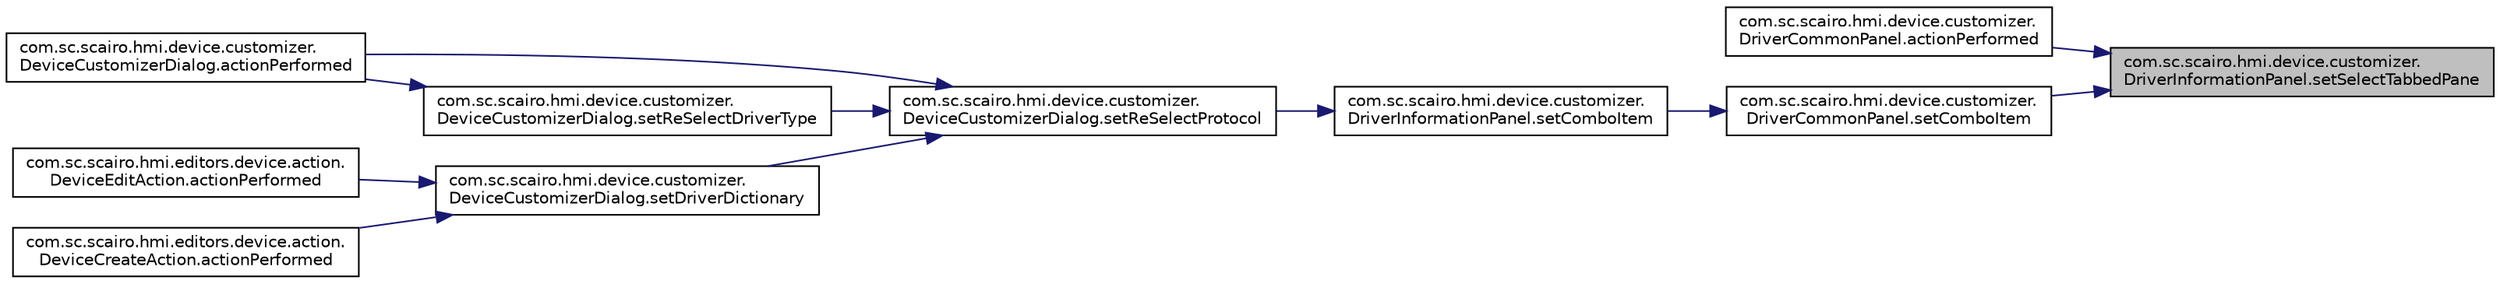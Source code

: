digraph "com.sc.scairo.hmi.device.customizer.DriverInformationPanel.setSelectTabbedPane"
{
 // LATEX_PDF_SIZE
  edge [fontname="Helvetica",fontsize="10",labelfontname="Helvetica",labelfontsize="10"];
  node [fontname="Helvetica",fontsize="10",shape=record];
  rankdir="RL";
  Node1 [label="com.sc.scairo.hmi.device.customizer.\lDriverInformationPanel.setSelectTabbedPane",height=0.2,width=0.4,color="black", fillcolor="grey75", style="filled", fontcolor="black",tooltip=" "];
  Node1 -> Node2 [dir="back",color="midnightblue",fontsize="10",style="solid",fontname="Helvetica"];
  Node2 [label="com.sc.scairo.hmi.device.customizer.\lDriverCommonPanel.actionPerformed",height=0.2,width=0.4,color="black", fillcolor="white", style="filled",URL="$classcom_1_1sc_1_1scairo_1_1hmi_1_1device_1_1customizer_1_1_driver_common_panel.html#a8726e175e91e6da7b390a86cf0130689",tooltip=" "];
  Node1 -> Node3 [dir="back",color="midnightblue",fontsize="10",style="solid",fontname="Helvetica"];
  Node3 [label="com.sc.scairo.hmi.device.customizer.\lDriverCommonPanel.setComboItem",height=0.2,width=0.4,color="black", fillcolor="white", style="filled",URL="$classcom_1_1sc_1_1scairo_1_1hmi_1_1device_1_1customizer_1_1_driver_common_panel.html#ad322fa3331f4595982fefbe3360cfb24",tooltip=" "];
  Node3 -> Node4 [dir="back",color="midnightblue",fontsize="10",style="solid",fontname="Helvetica"];
  Node4 [label="com.sc.scairo.hmi.device.customizer.\lDriverInformationPanel.setComboItem",height=0.2,width=0.4,color="black", fillcolor="white", style="filled",URL="$classcom_1_1sc_1_1scairo_1_1hmi_1_1device_1_1customizer_1_1_driver_information_panel.html#a7b8c01a9dda621ea473eab3ee3eda73f",tooltip=" "];
  Node4 -> Node5 [dir="back",color="midnightblue",fontsize="10",style="solid",fontname="Helvetica"];
  Node5 [label="com.sc.scairo.hmi.device.customizer.\lDeviceCustomizerDialog.setReSelectProtocol",height=0.2,width=0.4,color="black", fillcolor="white", style="filled",URL="$classcom_1_1sc_1_1scairo_1_1hmi_1_1device_1_1customizer_1_1_device_customizer_dialog.html#a619789350c4214e55e3593ebabda1b4f",tooltip=" "];
  Node5 -> Node6 [dir="back",color="midnightblue",fontsize="10",style="solid",fontname="Helvetica"];
  Node6 [label="com.sc.scairo.hmi.device.customizer.\lDeviceCustomizerDialog.actionPerformed",height=0.2,width=0.4,color="black", fillcolor="white", style="filled",URL="$classcom_1_1sc_1_1scairo_1_1hmi_1_1device_1_1customizer_1_1_device_customizer_dialog.html#addf6e459d0ac05e7461d5a904ab58c76",tooltip=" "];
  Node5 -> Node7 [dir="back",color="midnightblue",fontsize="10",style="solid",fontname="Helvetica"];
  Node7 [label="com.sc.scairo.hmi.device.customizer.\lDeviceCustomizerDialog.setDriverDictionary",height=0.2,width=0.4,color="black", fillcolor="white", style="filled",URL="$classcom_1_1sc_1_1scairo_1_1hmi_1_1device_1_1customizer_1_1_device_customizer_dialog.html#a66c7294452691540c1df1f6fe9323921",tooltip=" "];
  Node7 -> Node8 [dir="back",color="midnightblue",fontsize="10",style="solid",fontname="Helvetica"];
  Node8 [label="com.sc.scairo.hmi.editors.device.action.\lDeviceEditAction.actionPerformed",height=0.2,width=0.4,color="black", fillcolor="white", style="filled",URL="$classcom_1_1sc_1_1scairo_1_1hmi_1_1editors_1_1device_1_1action_1_1_device_edit_action.html#a33875a8724e6a1a31fad3e12a3f81cad",tooltip=" "];
  Node7 -> Node9 [dir="back",color="midnightblue",fontsize="10",style="solid",fontname="Helvetica"];
  Node9 [label="com.sc.scairo.hmi.editors.device.action.\lDeviceCreateAction.actionPerformed",height=0.2,width=0.4,color="black", fillcolor="white", style="filled",URL="$classcom_1_1sc_1_1scairo_1_1hmi_1_1editors_1_1device_1_1action_1_1_device_create_action.html#a760128996c7068b6ce1d22a5562bd512",tooltip=" "];
  Node5 -> Node10 [dir="back",color="midnightblue",fontsize="10",style="solid",fontname="Helvetica"];
  Node10 [label="com.sc.scairo.hmi.device.customizer.\lDeviceCustomizerDialog.setReSelectDriverType",height=0.2,width=0.4,color="black", fillcolor="white", style="filled",URL="$classcom_1_1sc_1_1scairo_1_1hmi_1_1device_1_1customizer_1_1_device_customizer_dialog.html#a955539940d8becfa1580ca4beed6ba7f",tooltip=" "];
  Node10 -> Node6 [dir="back",color="midnightblue",fontsize="10",style="solid",fontname="Helvetica"];
}
